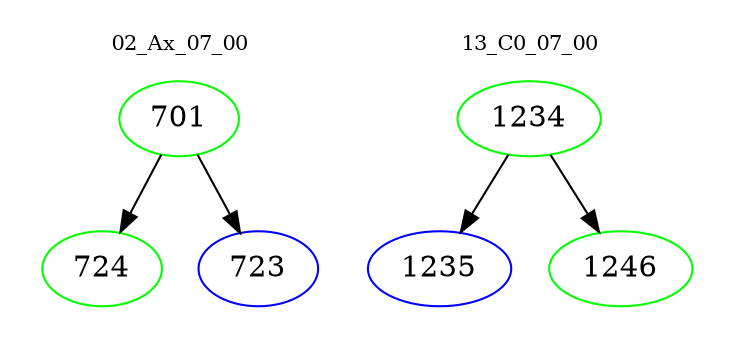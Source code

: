 digraph{
subgraph cluster_0 {
color = white
label = "02_Ax_07_00";
fontsize=10;
T0_701 [label="701", color="green"]
T0_701 -> T0_724 [color="black"]
T0_724 [label="724", color="green"]
T0_701 -> T0_723 [color="black"]
T0_723 [label="723", color="blue"]
}
subgraph cluster_1 {
color = white
label = "13_C0_07_00";
fontsize=10;
T1_1234 [label="1234", color="green"]
T1_1234 -> T1_1235 [color="black"]
T1_1235 [label="1235", color="blue"]
T1_1234 -> T1_1246 [color="black"]
T1_1246 [label="1246", color="green"]
}
}
